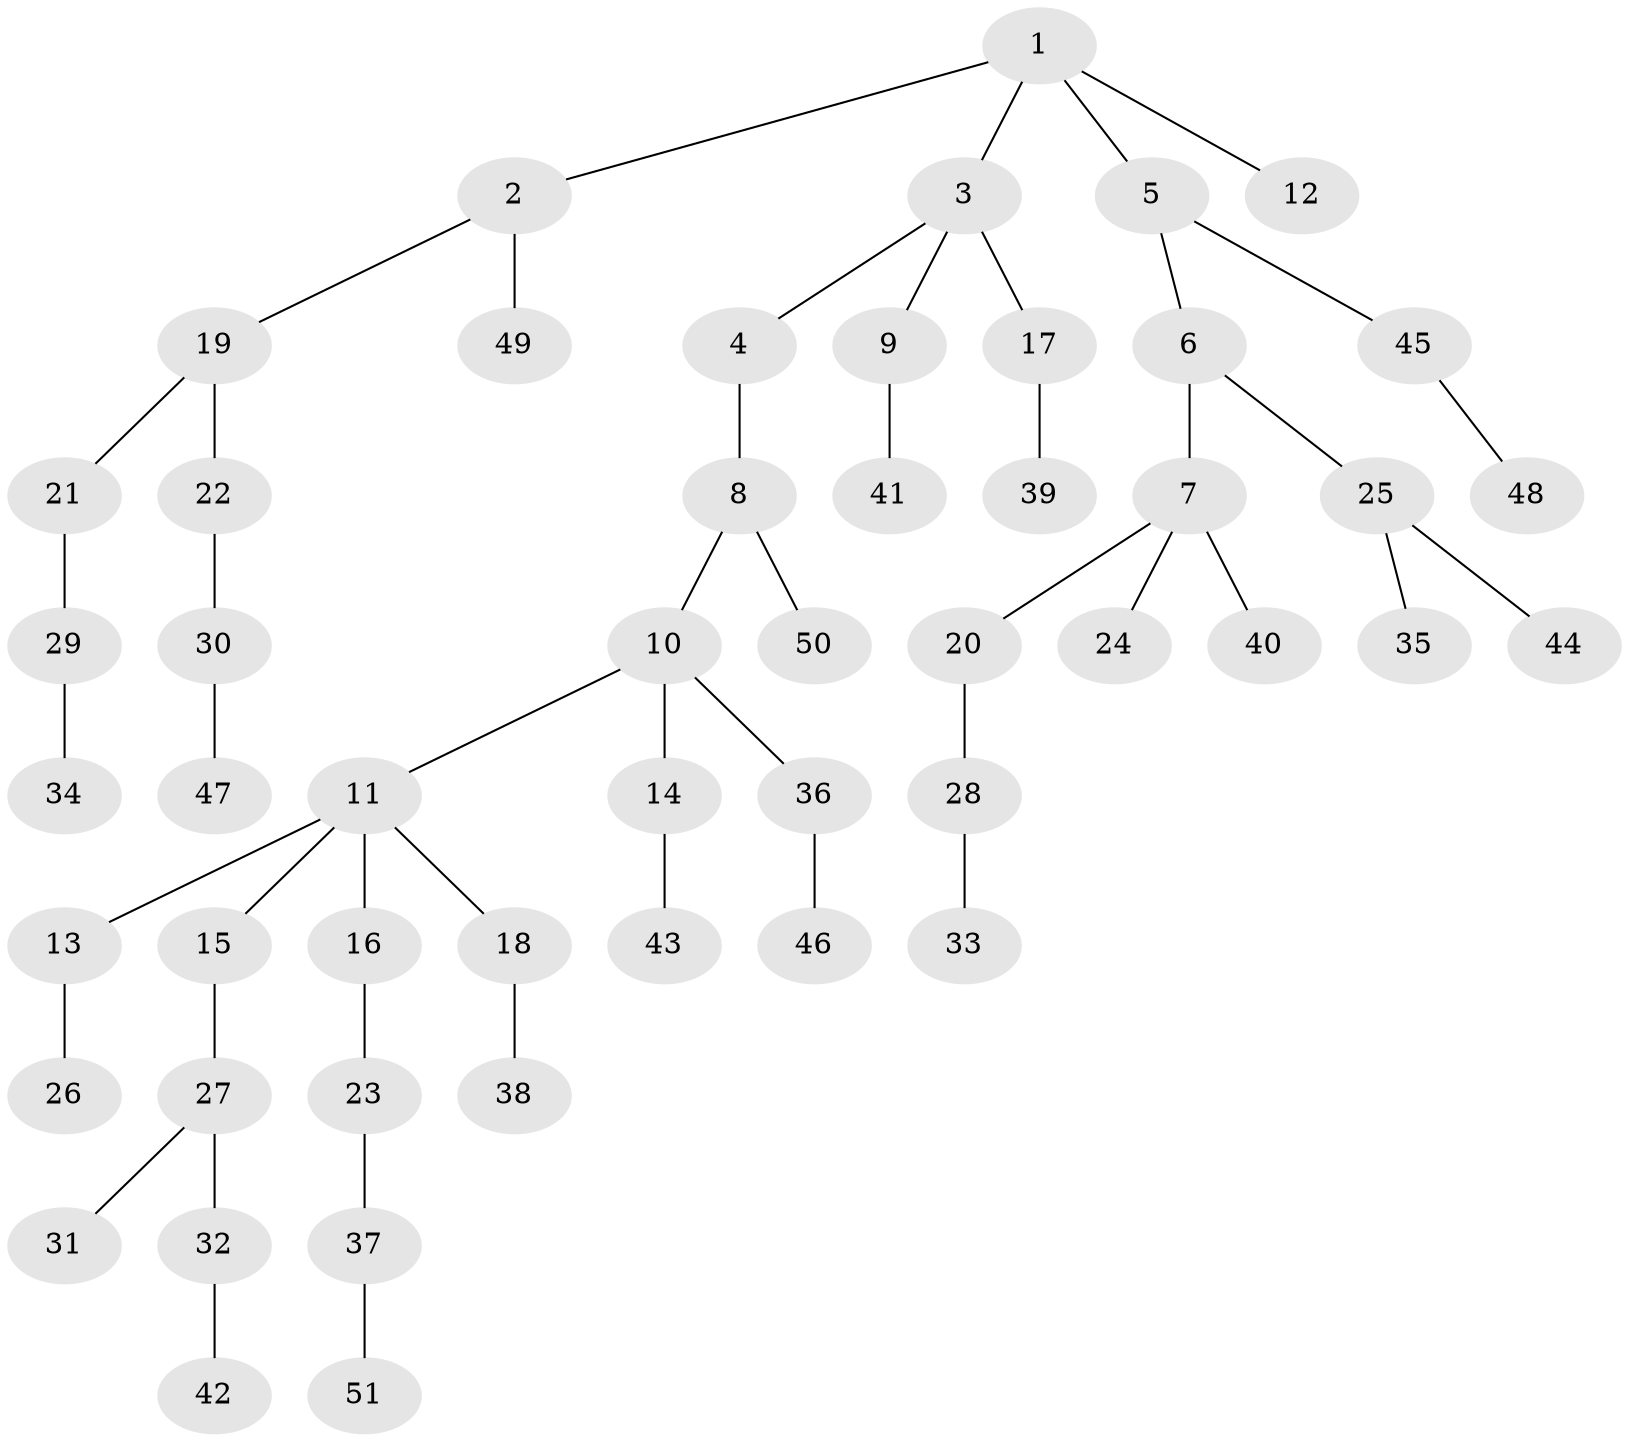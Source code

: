 // original degree distribution, {7: 0.00980392156862745, 4: 0.0784313725490196, 5: 0.0196078431372549, 2: 0.21568627450980393, 3: 0.13725490196078433, 6: 0.00980392156862745, 8: 0.00980392156862745, 1: 0.5196078431372549}
// Generated by graph-tools (version 1.1) at 2025/51/03/04/25 22:51:32]
// undirected, 51 vertices, 50 edges
graph export_dot {
  node [color=gray90,style=filled];
  1;
  2;
  3;
  4;
  5;
  6;
  7;
  8;
  9;
  10;
  11;
  12;
  13;
  14;
  15;
  16;
  17;
  18;
  19;
  20;
  21;
  22;
  23;
  24;
  25;
  26;
  27;
  28;
  29;
  30;
  31;
  32;
  33;
  34;
  35;
  36;
  37;
  38;
  39;
  40;
  41;
  42;
  43;
  44;
  45;
  46;
  47;
  48;
  49;
  50;
  51;
  1 -- 2 [weight=1.0];
  1 -- 3 [weight=1.0];
  1 -- 5 [weight=1.0];
  1 -- 12 [weight=1.0];
  2 -- 19 [weight=1.0];
  2 -- 49 [weight=1.0];
  3 -- 4 [weight=1.0];
  3 -- 9 [weight=1.0];
  3 -- 17 [weight=1.0];
  4 -- 8 [weight=1.0];
  5 -- 6 [weight=1.0];
  5 -- 45 [weight=1.0];
  6 -- 7 [weight=2.0];
  6 -- 25 [weight=1.0];
  7 -- 20 [weight=1.0];
  7 -- 24 [weight=1.0];
  7 -- 40 [weight=1.0];
  8 -- 10 [weight=1.0];
  8 -- 50 [weight=1.0];
  9 -- 41 [weight=1.0];
  10 -- 11 [weight=1.0];
  10 -- 14 [weight=1.0];
  10 -- 36 [weight=2.0];
  11 -- 13 [weight=1.0];
  11 -- 15 [weight=1.0];
  11 -- 16 [weight=2.0];
  11 -- 18 [weight=1.0];
  13 -- 26 [weight=1.0];
  14 -- 43 [weight=1.0];
  15 -- 27 [weight=1.0];
  16 -- 23 [weight=1.0];
  17 -- 39 [weight=1.0];
  18 -- 38 [weight=1.0];
  19 -- 21 [weight=1.0];
  19 -- 22 [weight=2.0];
  20 -- 28 [weight=1.0];
  21 -- 29 [weight=2.0];
  22 -- 30 [weight=1.0];
  23 -- 37 [weight=1.0];
  25 -- 35 [weight=1.0];
  25 -- 44 [weight=1.0];
  27 -- 31 [weight=1.0];
  27 -- 32 [weight=1.0];
  28 -- 33 [weight=1.0];
  29 -- 34 [weight=1.0];
  30 -- 47 [weight=2.0];
  32 -- 42 [weight=1.0];
  36 -- 46 [weight=1.0];
  37 -- 51 [weight=1.0];
  45 -- 48 [weight=1.0];
}
